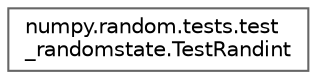 digraph "Graphical Class Hierarchy"
{
 // LATEX_PDF_SIZE
  bgcolor="transparent";
  edge [fontname=Helvetica,fontsize=10,labelfontname=Helvetica,labelfontsize=10];
  node [fontname=Helvetica,fontsize=10,shape=box,height=0.2,width=0.4];
  rankdir="LR";
  Node0 [id="Node000000",label="numpy.random.tests.test\l_randomstate.TestRandint",height=0.2,width=0.4,color="grey40", fillcolor="white", style="filled",URL="$dd/d80/classnumpy_1_1random_1_1tests_1_1test__randomstate_1_1TestRandint.html",tooltip=" "];
}

